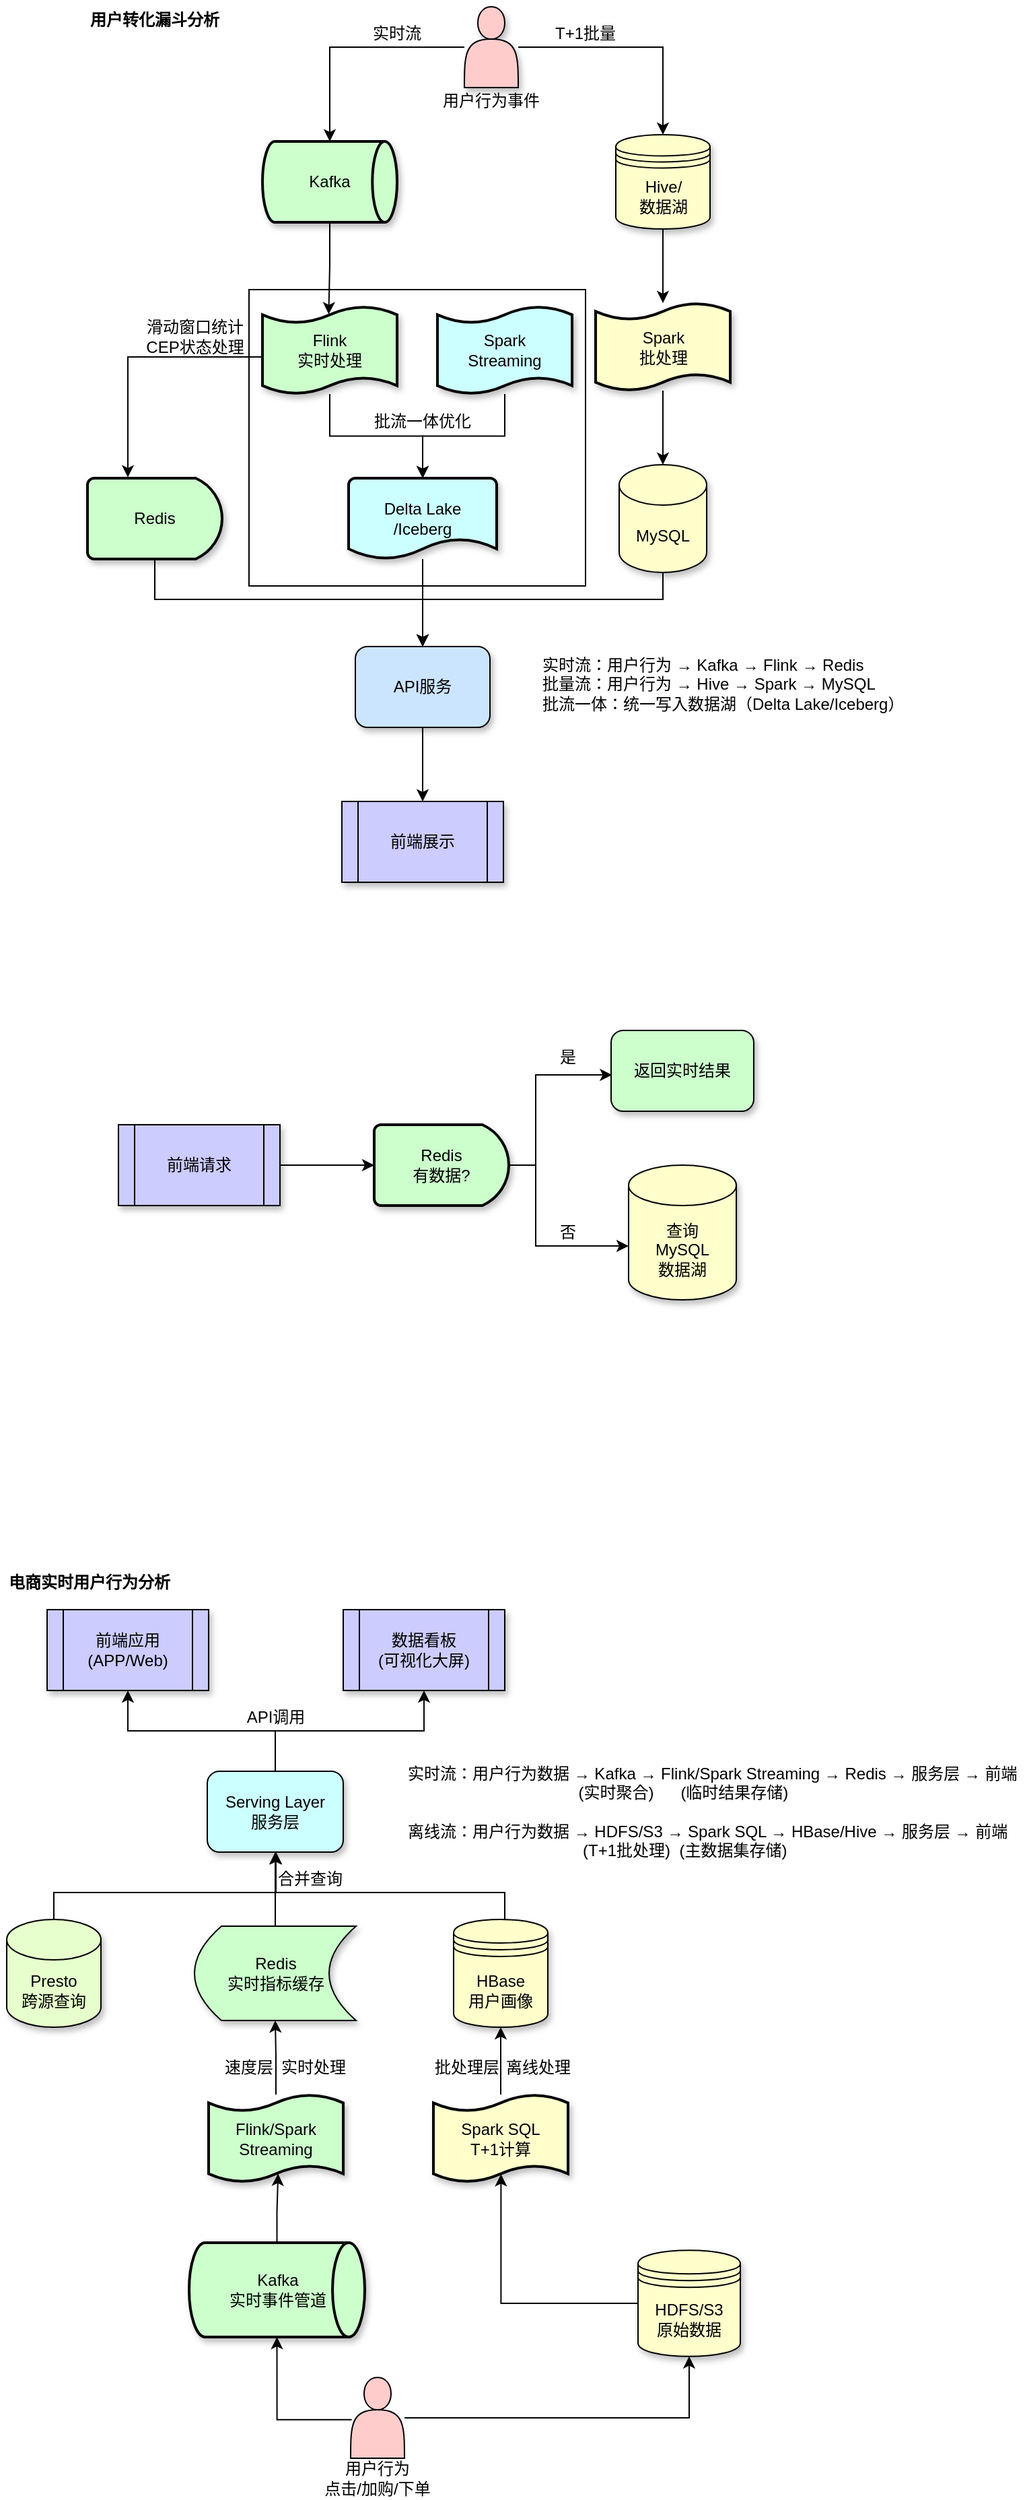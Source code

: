 <mxfile version="28.1.0">
  <diagram name="第 1 页" id="unw2pIpm1u2xaM8AWevN">
    <mxGraphModel dx="1590" dy="773" grid="1" gridSize="10" guides="1" tooltips="1" connect="1" arrows="1" fold="1" page="1" pageScale="1" pageWidth="827" pageHeight="1169" math="0" shadow="0">
      <root>
        <mxCell id="0" />
        <mxCell id="1" parent="0" />
        <mxCell id="EotSLe7ySS3_-DJEFnJH-34" value="" style="group" parent="1" vertex="1" connectable="0">
          <mxGeometry x="123" y="850" width="472" height="200" as="geometry" />
        </mxCell>
        <mxCell id="BVc5Ka0B3RSAzYxD8DZn-49" value="前端请求" style="shape=process;whiteSpace=wrap;html=1;backgroundOutline=1;fillColor=#CCCCFF;shadow=1;" parent="EotSLe7ySS3_-DJEFnJH-34" vertex="1">
          <mxGeometry y="70" width="120" height="60" as="geometry" />
        </mxCell>
        <mxCell id="BVc5Ka0B3RSAzYxD8DZn-50" value="&lt;span style=&quot;text-wrap: nowrap;&quot;&gt;Redis&lt;br&gt;有数据?&lt;/span&gt;" style="strokeWidth=2;html=1;shape=mxgraph.flowchart.delay;whiteSpace=wrap;fillColor=#CCFFCC;shadow=1;" parent="EotSLe7ySS3_-DJEFnJH-34" vertex="1">
          <mxGeometry x="190" y="70" width="100" height="60" as="geometry" />
        </mxCell>
        <mxCell id="BVc5Ka0B3RSAzYxD8DZn-51" value="返回实时结果" style="rounded=1;whiteSpace=wrap;html=1;fillColor=#CCFFCC;shadow=1;" parent="EotSLe7ySS3_-DJEFnJH-34" vertex="1">
          <mxGeometry x="366" width="106" height="60" as="geometry" />
        </mxCell>
        <mxCell id="BVc5Ka0B3RSAzYxD8DZn-52" value="查询&lt;br&gt;MySQL&lt;br&gt;数据湖" style="shape=cylinder3;whiteSpace=wrap;html=1;boundedLbl=1;backgroundOutline=1;size=15;align=center;fillColor=#FFFFCC;shadow=1;" parent="EotSLe7ySS3_-DJEFnJH-34" vertex="1">
          <mxGeometry x="379" y="100" width="80" height="100" as="geometry" />
        </mxCell>
        <mxCell id="BVc5Ka0B3RSAzYxD8DZn-53" style="edgeStyle=orthogonalEdgeStyle;rounded=0;orthogonalLoop=1;jettySize=auto;html=1;entryX=0;entryY=0.5;entryDx=0;entryDy=0;entryPerimeter=0;" parent="EotSLe7ySS3_-DJEFnJH-34" source="BVc5Ka0B3RSAzYxD8DZn-49" target="BVc5Ka0B3RSAzYxD8DZn-50" edge="1">
          <mxGeometry relative="1" as="geometry" />
        </mxCell>
        <mxCell id="BVc5Ka0B3RSAzYxD8DZn-54" style="edgeStyle=orthogonalEdgeStyle;rounded=0;orthogonalLoop=1;jettySize=auto;html=1;entryX=0.007;entryY=0.557;entryDx=0;entryDy=0;entryPerimeter=0;" parent="EotSLe7ySS3_-DJEFnJH-34" source="BVc5Ka0B3RSAzYxD8DZn-50" target="BVc5Ka0B3RSAzYxD8DZn-51" edge="1">
          <mxGeometry relative="1" as="geometry">
            <Array as="points">
              <mxPoint x="310" y="100" />
              <mxPoint x="310" y="33" />
              <mxPoint x="367" y="33" />
            </Array>
          </mxGeometry>
        </mxCell>
        <mxCell id="BVc5Ka0B3RSAzYxD8DZn-55" style="edgeStyle=orthogonalEdgeStyle;rounded=0;orthogonalLoop=1;jettySize=auto;html=1;" parent="EotSLe7ySS3_-DJEFnJH-34" source="BVc5Ka0B3RSAzYxD8DZn-50" edge="1">
          <mxGeometry relative="1" as="geometry">
            <mxPoint x="379" y="160" as="targetPoint" />
            <Array as="points">
              <mxPoint x="310" y="100" />
              <mxPoint x="310" y="160" />
            </Array>
          </mxGeometry>
        </mxCell>
        <mxCell id="BVc5Ka0B3RSAzYxD8DZn-56" value="是" style="text;strokeColor=none;align=center;fillColor=none;html=1;verticalAlign=middle;whiteSpace=wrap;rounded=0;" parent="EotSLe7ySS3_-DJEFnJH-34" vertex="1">
          <mxGeometry x="324" y="10" width="20" height="20" as="geometry" />
        </mxCell>
        <mxCell id="BVc5Ka0B3RSAzYxD8DZn-58" value="否" style="text;strokeColor=none;align=center;fillColor=none;html=1;verticalAlign=middle;whiteSpace=wrap;rounded=0;" parent="EotSLe7ySS3_-DJEFnJH-34" vertex="1">
          <mxGeometry x="324" y="140" width="20" height="20" as="geometry" />
        </mxCell>
        <mxCell id="vbh9-TAx73HxG_0SsgGQ-29" value="HDFS/S3&lt;br&gt;原始数据" style="shape=datastore;whiteSpace=wrap;html=1;fillColor=#FFFFCC;shadow=1;" vertex="1" parent="1">
          <mxGeometry x="509" y="1755.62" width="76" height="78.75" as="geometry" />
        </mxCell>
        <mxCell id="vbh9-TAx73HxG_0SsgGQ-66" value="" style="group" vertex="1" connectable="0" parent="1">
          <mxGeometry x="40" y="1250" width="755.5" height="690" as="geometry" />
        </mxCell>
        <mxCell id="vbh9-TAx73HxG_0SsgGQ-3" value="前端应用&lt;br&gt;(APP/Web)" style="shape=process;whiteSpace=wrap;html=1;backgroundOutline=1;fillColor=#CCCCFF;shadow=1;" vertex="1" parent="vbh9-TAx73HxG_0SsgGQ-66">
          <mxGeometry x="30" y="30" width="120" height="60" as="geometry" />
        </mxCell>
        <mxCell id="vbh9-TAx73HxG_0SsgGQ-4" value="数据看板&lt;br&gt;(可视化大屏)" style="shape=process;whiteSpace=wrap;html=1;backgroundOutline=1;fillColor=#CCCCFF;shadow=1;" vertex="1" parent="vbh9-TAx73HxG_0SsgGQ-66">
          <mxGeometry x="250" y="30" width="120" height="60" as="geometry" />
        </mxCell>
        <mxCell id="vbh9-TAx73HxG_0SsgGQ-63" style="edgeStyle=orthogonalEdgeStyle;rounded=0;orthogonalLoop=1;jettySize=auto;html=1;entryX=0.5;entryY=1;entryDx=0;entryDy=0;" edge="1" parent="vbh9-TAx73HxG_0SsgGQ-66" source="vbh9-TAx73HxG_0SsgGQ-5" target="vbh9-TAx73HxG_0SsgGQ-3">
          <mxGeometry relative="1" as="geometry" />
        </mxCell>
        <mxCell id="vbh9-TAx73HxG_0SsgGQ-64" style="edgeStyle=orthogonalEdgeStyle;rounded=0;orthogonalLoop=1;jettySize=auto;html=1;entryX=0.5;entryY=1;entryDx=0;entryDy=0;" edge="1" parent="vbh9-TAx73HxG_0SsgGQ-66" source="vbh9-TAx73HxG_0SsgGQ-5" target="vbh9-TAx73HxG_0SsgGQ-4">
          <mxGeometry relative="1" as="geometry" />
        </mxCell>
        <mxCell id="vbh9-TAx73HxG_0SsgGQ-5" value="Serving Layer&lt;br&gt;服务层" style="rounded=1;whiteSpace=wrap;html=1;fillColor=#CCFFFF;shadow=1;" vertex="1" parent="vbh9-TAx73HxG_0SsgGQ-66">
          <mxGeometry x="149" y="150" width="101" height="60" as="geometry" />
        </mxCell>
        <mxCell id="vbh9-TAx73HxG_0SsgGQ-7" value="API调用" style="text;strokeColor=none;align=center;fillColor=none;html=1;verticalAlign=middle;whiteSpace=wrap;rounded=0;" vertex="1" parent="vbh9-TAx73HxG_0SsgGQ-66">
          <mxGeometry x="172.5" y="100" width="54" height="20" as="geometry" />
        </mxCell>
        <mxCell id="vbh9-TAx73HxG_0SsgGQ-61" style="edgeStyle=orthogonalEdgeStyle;rounded=0;orthogonalLoop=1;jettySize=auto;html=1;exitX=0.5;exitY=0;exitDx=0;exitDy=0;exitPerimeter=0;" edge="1" parent="vbh9-TAx73HxG_0SsgGQ-66" source="vbh9-TAx73HxG_0SsgGQ-13">
          <mxGeometry relative="1" as="geometry">
            <mxPoint x="200" y="210" as="targetPoint" />
            <Array as="points">
              <mxPoint x="35" y="240" />
              <mxPoint x="200" y="240" />
            </Array>
          </mxGeometry>
        </mxCell>
        <mxCell id="vbh9-TAx73HxG_0SsgGQ-13" value="Presto&lt;br&gt;跨源查询" style="shape=cylinder3;whiteSpace=wrap;html=1;boundedLbl=1;backgroundOutline=1;size=15;fillColor=#E6FFCC;shadow=1;" vertex="1" parent="vbh9-TAx73HxG_0SsgGQ-66">
          <mxGeometry y="260" width="70" height="80" as="geometry" />
        </mxCell>
        <mxCell id="vbh9-TAx73HxG_0SsgGQ-62" style="edgeStyle=orthogonalEdgeStyle;rounded=0;orthogonalLoop=1;jettySize=auto;html=1;exitX=0.543;exitY=0;exitDx=0;exitDy=0;exitPerimeter=0;" edge="1" parent="vbh9-TAx73HxG_0SsgGQ-66" source="vbh9-TAx73HxG_0SsgGQ-15">
          <mxGeometry relative="1" as="geometry">
            <mxPoint x="200" y="210.0" as="targetPoint" />
            <Array as="points">
              <mxPoint x="370" y="240" />
              <mxPoint x="200" y="240" />
            </Array>
          </mxGeometry>
        </mxCell>
        <mxCell id="vbh9-TAx73HxG_0SsgGQ-15" value="HBase&lt;br&gt;用户画像" style="shape=datastore;whiteSpace=wrap;html=1;fillColor=#FFFFCC;shadow=1;" vertex="1" parent="vbh9-TAx73HxG_0SsgGQ-66">
          <mxGeometry x="332" y="260" width="70" height="80" as="geometry" />
        </mxCell>
        <mxCell id="vbh9-TAx73HxG_0SsgGQ-60" style="edgeStyle=orthogonalEdgeStyle;rounded=0;orthogonalLoop=1;jettySize=auto;html=1;entryX=0.5;entryY=1;entryDx=0;entryDy=0;" edge="1" parent="vbh9-TAx73HxG_0SsgGQ-66" source="vbh9-TAx73HxG_0SsgGQ-16" target="vbh9-TAx73HxG_0SsgGQ-5">
          <mxGeometry relative="1" as="geometry">
            <Array as="points">
              <mxPoint x="200" y="230" />
              <mxPoint x="200" y="230" />
            </Array>
          </mxGeometry>
        </mxCell>
        <mxCell id="vbh9-TAx73HxG_0SsgGQ-16" value="&lt;span style=&quot;text-wrap: nowrap;&quot;&gt;Redis&lt;/span&gt;&lt;br style=&quot;text-wrap: nowrap;&quot;&gt;&lt;span style=&quot;text-wrap: nowrap;&quot;&gt;实时指标缓存&lt;/span&gt;" style="shape=dataStorage;whiteSpace=wrap;html=1;fixedSize=1;fillColor=#CCFFCC;shadow=1;" vertex="1" parent="vbh9-TAx73HxG_0SsgGQ-66">
          <mxGeometry x="139.5" y="265" width="120" height="70" as="geometry" />
        </mxCell>
        <mxCell id="vbh9-TAx73HxG_0SsgGQ-21" value="合并查询" style="text;strokeColor=none;align=center;fillColor=none;html=1;verticalAlign=middle;whiteSpace=wrap;rounded=0;" vertex="1" parent="vbh9-TAx73HxG_0SsgGQ-66">
          <mxGeometry x="199.5" y="220" width="50.5" height="20" as="geometry" />
        </mxCell>
        <mxCell id="vbh9-TAx73HxG_0SsgGQ-51" style="edgeStyle=orthogonalEdgeStyle;rounded=0;orthogonalLoop=1;jettySize=auto;html=1;entryX=0.5;entryY=1;entryDx=0;entryDy=0;" edge="1" parent="vbh9-TAx73HxG_0SsgGQ-66" source="vbh9-TAx73HxG_0SsgGQ-22" target="vbh9-TAx73HxG_0SsgGQ-16">
          <mxGeometry relative="1" as="geometry" />
        </mxCell>
        <mxCell id="vbh9-TAx73HxG_0SsgGQ-22" value="Flink/Spark&lt;br&gt;Streaming" style="shape=tape;whiteSpace=wrap;html=1;strokeWidth=2;size=0.19;fillColor=#CCFFCC;shadow=1;" vertex="1" parent="vbh9-TAx73HxG_0SsgGQ-66">
          <mxGeometry x="150" y="390" width="100" height="65" as="geometry" />
        </mxCell>
        <mxCell id="vbh9-TAx73HxG_0SsgGQ-52" style="edgeStyle=orthogonalEdgeStyle;rounded=0;orthogonalLoop=1;jettySize=auto;html=1;entryX=0.5;entryY=1;entryDx=0;entryDy=0;" edge="1" parent="vbh9-TAx73HxG_0SsgGQ-66" source="vbh9-TAx73HxG_0SsgGQ-23" target="vbh9-TAx73HxG_0SsgGQ-15">
          <mxGeometry relative="1" as="geometry" />
        </mxCell>
        <mxCell id="vbh9-TAx73HxG_0SsgGQ-23" value="Spark SQL&lt;br&gt;T+1计算" style="shape=tape;whiteSpace=wrap;html=1;strokeWidth=2;size=0.19;fillColor=#FFFFCC;shadow=1;" vertex="1" parent="vbh9-TAx73HxG_0SsgGQ-66">
          <mxGeometry x="317" y="390" width="100" height="65" as="geometry" />
        </mxCell>
        <mxCell id="vbh9-TAx73HxG_0SsgGQ-25" value="实时处理" style="text;strokeColor=none;align=center;fillColor=none;html=1;verticalAlign=middle;whiteSpace=wrap;rounded=0;" vertex="1" parent="vbh9-TAx73HxG_0SsgGQ-66">
          <mxGeometry x="199.5" y="360" width="56" height="20" as="geometry" />
        </mxCell>
        <mxCell id="vbh9-TAx73HxG_0SsgGQ-27" value="离线处理" style="text;strokeColor=none;align=center;fillColor=none;html=1;verticalAlign=middle;whiteSpace=wrap;rounded=0;" vertex="1" parent="vbh9-TAx73HxG_0SsgGQ-66">
          <mxGeometry x="370" y="360" width="50" height="20" as="geometry" />
        </mxCell>
        <mxCell id="vbh9-TAx73HxG_0SsgGQ-28" value="Kafka&lt;br&gt;实时事件管道" style="strokeWidth=2;html=1;shape=mxgraph.flowchart.direct_data;whiteSpace=wrap;fillColor=#CCFFCC;shadow=1;" vertex="1" parent="vbh9-TAx73HxG_0SsgGQ-66">
          <mxGeometry x="135.5" y="500" width="130.5" height="70" as="geometry" />
        </mxCell>
        <mxCell id="vbh9-TAx73HxG_0SsgGQ-45" style="edgeStyle=orthogonalEdgeStyle;rounded=0;orthogonalLoop=1;jettySize=auto;html=1;entryX=0.5;entryY=1;entryDx=0;entryDy=0;" edge="1" parent="vbh9-TAx73HxG_0SsgGQ-66" source="vbh9-TAx73HxG_0SsgGQ-32" target="vbh9-TAx73HxG_0SsgGQ-29">
          <mxGeometry relative="1" as="geometry" />
        </mxCell>
        <mxCell id="vbh9-TAx73HxG_0SsgGQ-32" value="" style="shape=actor;whiteSpace=wrap;html=1;fillColor=#FFCCCC;" vertex="1" parent="vbh9-TAx73HxG_0SsgGQ-66">
          <mxGeometry x="255.5" y="600" width="40" height="60" as="geometry" />
        </mxCell>
        <mxCell id="vbh9-TAx73HxG_0SsgGQ-37" value="用户行为&lt;br&gt;点击/加购/下单" style="text;strokeColor=none;align=center;fillColor=none;html=1;verticalAlign=middle;whiteSpace=wrap;rounded=0;" vertex="1" parent="vbh9-TAx73HxG_0SsgGQ-66">
          <mxGeometry x="230.25" y="660" width="90.5" height="30" as="geometry" />
        </mxCell>
        <mxCell id="vbh9-TAx73HxG_0SsgGQ-38" value="&lt;div&gt;实时流：&lt;span style=&quot;background-color: transparent;&quot;&gt;用户行为数据 → Kafka → Flink/Spark Streaming → Redis → 服务层 → 前端&lt;/span&gt;&lt;/div&gt;&lt;div&gt;&amp;nbsp; &amp;nbsp; &amp;nbsp; &amp;nbsp; &amp;nbsp; &amp;nbsp; &amp;nbsp; &amp;nbsp; &amp;nbsp; &amp;nbsp; &amp;nbsp; &amp;nbsp; &amp;nbsp; &amp;nbsp; &amp;nbsp; &amp;nbsp; &amp;nbsp; &amp;nbsp; &amp;nbsp; (实时聚合)&amp;nbsp; &amp;nbsp; &amp;nbsp; (临时结果存储)&lt;/div&gt;&lt;div&gt;&lt;br&gt;&lt;/div&gt;&lt;div&gt;&lt;div&gt;离线流：&lt;span style=&quot;background-color: transparent;&quot;&gt;用户行为数据 → HDFS/S3 → Spark SQL → HBase/Hive → 服务层 → 前端&lt;/span&gt;&lt;/div&gt;&lt;div&gt;&amp;nbsp; &amp;nbsp; &amp;nbsp; &amp;nbsp; &amp;nbsp; &amp;nbsp; &amp;nbsp; &amp;nbsp; &amp;nbsp; &amp;nbsp; &amp;nbsp; &amp;nbsp; &amp;nbsp; &amp;nbsp; &amp;nbsp; &amp;nbsp; &amp;nbsp; &amp;nbsp; &amp;nbsp; &amp;nbsp;(T+1批处理)&amp;nbsp; (主数据集存储)&lt;/div&gt;&lt;/div&gt;" style="text;strokeColor=none;align=left;fillColor=none;html=1;verticalAlign=middle;whiteSpace=wrap;rounded=0;" vertex="1" parent="vbh9-TAx73HxG_0SsgGQ-66">
          <mxGeometry x="295.5" y="140" width="460" height="80" as="geometry" />
        </mxCell>
        <mxCell id="vbh9-TAx73HxG_0SsgGQ-39" value="速度层" style="text;strokeColor=none;align=center;fillColor=none;html=1;verticalAlign=middle;whiteSpace=wrap;rounded=0;" vertex="1" parent="vbh9-TAx73HxG_0SsgGQ-66">
          <mxGeometry x="159.5" y="362.5" width="40" height="15" as="geometry" />
        </mxCell>
        <mxCell id="vbh9-TAx73HxG_0SsgGQ-40" value="批处理层" style="text;strokeColor=none;align=center;fillColor=none;html=1;verticalAlign=middle;whiteSpace=wrap;rounded=0;" vertex="1" parent="vbh9-TAx73HxG_0SsgGQ-66">
          <mxGeometry x="317" y="360" width="50" height="20" as="geometry" />
        </mxCell>
        <mxCell id="vbh9-TAx73HxG_0SsgGQ-44" style="edgeStyle=orthogonalEdgeStyle;rounded=0;orthogonalLoop=1;jettySize=auto;html=1;entryX=0.5;entryY=1;entryDx=0;entryDy=0;entryPerimeter=0;exitX=0.021;exitY=0.523;exitDx=0;exitDy=0;exitPerimeter=0;" edge="1" parent="vbh9-TAx73HxG_0SsgGQ-66" source="vbh9-TAx73HxG_0SsgGQ-32" target="vbh9-TAx73HxG_0SsgGQ-28">
          <mxGeometry relative="1" as="geometry" />
        </mxCell>
        <mxCell id="vbh9-TAx73HxG_0SsgGQ-48" style="edgeStyle=orthogonalEdgeStyle;rounded=0;orthogonalLoop=1;jettySize=auto;html=1;entryX=0.516;entryY=0.904;entryDx=0;entryDy=0;entryPerimeter=0;" edge="1" parent="vbh9-TAx73HxG_0SsgGQ-66" source="vbh9-TAx73HxG_0SsgGQ-28" target="vbh9-TAx73HxG_0SsgGQ-22">
          <mxGeometry relative="1" as="geometry" />
        </mxCell>
        <mxCell id="vbh9-TAx73HxG_0SsgGQ-49" style="edgeStyle=orthogonalEdgeStyle;rounded=0;orthogonalLoop=1;jettySize=auto;html=1;entryX=0.502;entryY=0.91;entryDx=0;entryDy=0;entryPerimeter=0;" edge="1" parent="vbh9-TAx73HxG_0SsgGQ-66" source="vbh9-TAx73HxG_0SsgGQ-29" target="vbh9-TAx73HxG_0SsgGQ-23">
          <mxGeometry relative="1" as="geometry" />
        </mxCell>
        <mxCell id="vbh9-TAx73HxG_0SsgGQ-65" value="&lt;b style=&quot;&quot;&gt;电商实时用户行为分析&lt;/b&gt;" style="text;strokeColor=none;align=center;fillColor=none;html=1;verticalAlign=middle;whiteSpace=wrap;rounded=0;" vertex="1" parent="vbh9-TAx73HxG_0SsgGQ-66">
          <mxGeometry width="123" height="20" as="geometry" />
        </mxCell>
        <mxCell id="vbh9-TAx73HxG_0SsgGQ-72" value="" style="group" vertex="1" connectable="0" parent="1">
          <mxGeometry x="100" y="90" width="616" height="650" as="geometry" />
        </mxCell>
        <mxCell id="BVc5Ka0B3RSAzYxD8DZn-48" value="&lt;div&gt;实时流：用户行为 → Kafka → Flink → Redis&lt;/div&gt;&lt;div&gt;批量流：用户行为 → Hive → Spark → MySQL&lt;/div&gt;&lt;div&gt;批流一体：统一写入数据湖（Delta Lake/Iceberg）&lt;/div&gt;" style="text;strokeColor=none;align=left;fillColor=none;html=1;verticalAlign=middle;whiteSpace=wrap;rounded=0;" parent="vbh9-TAx73HxG_0SsgGQ-72" vertex="1">
          <mxGeometry x="336" y="480" width="280" height="45" as="geometry" />
        </mxCell>
        <mxCell id="EotSLe7ySS3_-DJEFnJH-35" value="&lt;b&gt;用户转化漏斗分析&lt;/b&gt;" style="text;strokeColor=none;align=center;fillColor=none;html=1;verticalAlign=middle;whiteSpace=wrap;rounded=0;" parent="vbh9-TAx73HxG_0SsgGQ-72" vertex="1">
          <mxGeometry width="100" height="20" as="geometry" />
        </mxCell>
        <mxCell id="BVc5Ka0B3RSAzYxD8DZn-46" value="" style="rounded=0;whiteSpace=wrap;html=1;" parent="vbh9-TAx73HxG_0SsgGQ-72" vertex="1">
          <mxGeometry x="120" y="210" width="250" height="220" as="geometry" />
        </mxCell>
        <mxCell id="BVc5Ka0B3RSAzYxD8DZn-14" style="edgeStyle=orthogonalEdgeStyle;rounded=0;orthogonalLoop=1;jettySize=auto;html=1;" parent="vbh9-TAx73HxG_0SsgGQ-72" source="BVc5Ka0B3RSAzYxD8DZn-1" target="BVc5Ka0B3RSAzYxD8DZn-2" edge="1">
          <mxGeometry relative="1" as="geometry" />
        </mxCell>
        <mxCell id="BVc5Ka0B3RSAzYxD8DZn-15" style="edgeStyle=orthogonalEdgeStyle;rounded=0;orthogonalLoop=1;jettySize=auto;html=1;entryX=0.5;entryY=0;entryDx=0;entryDy=0;" parent="vbh9-TAx73HxG_0SsgGQ-72" source="BVc5Ka0B3RSAzYxD8DZn-1" target="BVc5Ka0B3RSAzYxD8DZn-3" edge="1">
          <mxGeometry relative="1" as="geometry" />
        </mxCell>
        <mxCell id="BVc5Ka0B3RSAzYxD8DZn-1" value="" style="shape=actor;whiteSpace=wrap;html=1;fillColor=#FFCCCC;shadow=1;" parent="vbh9-TAx73HxG_0SsgGQ-72" vertex="1">
          <mxGeometry x="280" width="40" height="60" as="geometry" />
        </mxCell>
        <mxCell id="BVc5Ka0B3RSAzYxD8DZn-2" value="Kafka" style="strokeWidth=2;html=1;shape=mxgraph.flowchart.direct_data;whiteSpace=wrap;shadow=1;fillColor=#CCFFCC;" parent="vbh9-TAx73HxG_0SsgGQ-72" vertex="1">
          <mxGeometry x="130" y="100" width="100" height="60" as="geometry" />
        </mxCell>
        <mxCell id="BVc5Ka0B3RSAzYxD8DZn-18" style="edgeStyle=orthogonalEdgeStyle;rounded=0;orthogonalLoop=1;jettySize=auto;html=1;" parent="vbh9-TAx73HxG_0SsgGQ-72" source="BVc5Ka0B3RSAzYxD8DZn-3" target="BVc5Ka0B3RSAzYxD8DZn-12" edge="1">
          <mxGeometry relative="1" as="geometry" />
        </mxCell>
        <mxCell id="BVc5Ka0B3RSAzYxD8DZn-3" value="Hive/&lt;div&gt;数据湖&lt;/div&gt;" style="shape=datastore;whiteSpace=wrap;html=1;fillColor=#FFFFCC;shadow=1;" parent="vbh9-TAx73HxG_0SsgGQ-72" vertex="1">
          <mxGeometry x="392.5" y="95" width="70" height="70" as="geometry" />
        </mxCell>
        <mxCell id="BVc5Ka0B3RSAzYxD8DZn-6" value="Spark&lt;br&gt;Streaming" style="shape=tape;whiteSpace=wrap;html=1;strokeWidth=2;size=0.19;fillColor=#CCFFFF;shadow=1;" parent="vbh9-TAx73HxG_0SsgGQ-72" vertex="1">
          <mxGeometry x="260" y="222.5" width="100" height="65" as="geometry" />
        </mxCell>
        <mxCell id="BVc5Ka0B3RSAzYxD8DZn-7" value="&lt;span style=&quot;text-wrap: nowrap;&quot;&gt;Flink&lt;br&gt;实时处理&lt;/span&gt;" style="shape=tape;whiteSpace=wrap;html=1;strokeWidth=2;size=0.19;fillColor=#CCFFCC;shadow=1;" parent="vbh9-TAx73HxG_0SsgGQ-72" vertex="1">
          <mxGeometry x="130" y="222.5" width="100" height="65" as="geometry" />
        </mxCell>
        <mxCell id="BVc5Ka0B3RSAzYxD8DZn-8" value="Delta Lake&lt;br&gt;/Iceberg" style="strokeWidth=2;html=1;shape=mxgraph.flowchart.document2;whiteSpace=wrap;size=0.25;fillColor=#CCFFFF;shadow=1;" parent="vbh9-TAx73HxG_0SsgGQ-72" vertex="1">
          <mxGeometry x="194" y="350" width="110" height="60" as="geometry" />
        </mxCell>
        <mxCell id="BVc5Ka0B3RSAzYxD8DZn-41" style="edgeStyle=orthogonalEdgeStyle;rounded=0;orthogonalLoop=1;jettySize=auto;html=1;entryX=0.5;entryY=0;entryDx=0;entryDy=0;" parent="vbh9-TAx73HxG_0SsgGQ-72" source="BVc5Ka0B3RSAzYxD8DZn-10" target="BVc5Ka0B3RSAzYxD8DZn-11" edge="1">
          <mxGeometry relative="1" as="geometry" />
        </mxCell>
        <mxCell id="BVc5Ka0B3RSAzYxD8DZn-10" value="API服务" style="rounded=1;whiteSpace=wrap;html=1;fillColor=#CCE5FF;shadow=1;" parent="vbh9-TAx73HxG_0SsgGQ-72" vertex="1">
          <mxGeometry x="199" y="475" width="100" height="60" as="geometry" />
        </mxCell>
        <mxCell id="BVc5Ka0B3RSAzYxD8DZn-11" value="前端展示" style="shape=process;whiteSpace=wrap;html=1;backgroundOutline=1;shadow=1;fillColor=#CCCCFF;" parent="vbh9-TAx73HxG_0SsgGQ-72" vertex="1">
          <mxGeometry x="189" y="590" width="120" height="60" as="geometry" />
        </mxCell>
        <mxCell id="BVc5Ka0B3RSAzYxD8DZn-12" value="Spark&lt;br&gt;批处理" style="shape=tape;whiteSpace=wrap;html=1;strokeWidth=2;size=0.19;fillColor=#FFFFCC;shadow=1;" parent="vbh9-TAx73HxG_0SsgGQ-72" vertex="1">
          <mxGeometry x="377.5" y="220" width="100" height="65" as="geometry" />
        </mxCell>
        <mxCell id="BVc5Ka0B3RSAzYxD8DZn-35" style="edgeStyle=orthogonalEdgeStyle;rounded=0;orthogonalLoop=1;jettySize=auto;html=1;entryX=0.5;entryY=0;entryDx=0;entryDy=0;" parent="vbh9-TAx73HxG_0SsgGQ-72" source="BVc5Ka0B3RSAzYxD8DZn-13" target="BVc5Ka0B3RSAzYxD8DZn-10" edge="1">
          <mxGeometry relative="1" as="geometry">
            <Array as="points">
              <mxPoint x="428" y="440" />
              <mxPoint x="249" y="440" />
            </Array>
          </mxGeometry>
        </mxCell>
        <mxCell id="BVc5Ka0B3RSAzYxD8DZn-13" value="MySQL" style="shape=cylinder3;whiteSpace=wrap;html=1;boundedLbl=1;backgroundOutline=1;size=15;fillColor=#FFFFCC;shadow=1;" parent="vbh9-TAx73HxG_0SsgGQ-72" vertex="1">
          <mxGeometry x="395" y="340" width="65" height="80" as="geometry" />
        </mxCell>
        <mxCell id="BVc5Ka0B3RSAzYxD8DZn-21" style="edgeStyle=orthogonalEdgeStyle;rounded=0;orthogonalLoop=1;jettySize=auto;html=1;entryX=0.5;entryY=0;entryDx=0;entryDy=0;entryPerimeter=0;" parent="vbh9-TAx73HxG_0SsgGQ-72" source="BVc5Ka0B3RSAzYxD8DZn-12" target="BVc5Ka0B3RSAzYxD8DZn-13" edge="1">
          <mxGeometry relative="1" as="geometry" />
        </mxCell>
        <mxCell id="BVc5Ka0B3RSAzYxD8DZn-34" style="edgeStyle=orthogonalEdgeStyle;rounded=0;orthogonalLoop=1;jettySize=auto;html=1;entryX=0.5;entryY=0;entryDx=0;entryDy=0;" parent="vbh9-TAx73HxG_0SsgGQ-72" source="BVc5Ka0B3RSAzYxD8DZn-23" target="BVc5Ka0B3RSAzYxD8DZn-10" edge="1">
          <mxGeometry relative="1" as="geometry">
            <Array as="points">
              <mxPoint x="50" y="440" />
              <mxPoint x="249" y="440" />
            </Array>
          </mxGeometry>
        </mxCell>
        <mxCell id="BVc5Ka0B3RSAzYxD8DZn-23" value="&lt;span style=&quot;text-wrap: nowrap;&quot;&gt;Redis&lt;/span&gt;" style="strokeWidth=2;html=1;shape=mxgraph.flowchart.delay;whiteSpace=wrap;fillColor=#CCFFCC;shadow=1;" parent="vbh9-TAx73HxG_0SsgGQ-72" vertex="1">
          <mxGeometry y="350" width="100" height="60" as="geometry" />
        </mxCell>
        <mxCell id="BVc5Ka0B3RSAzYxD8DZn-24" style="edgeStyle=orthogonalEdgeStyle;rounded=0;orthogonalLoop=1;jettySize=auto;html=1;entryX=0.291;entryY=-0.01;entryDx=0;entryDy=0;entryPerimeter=0;exitX=0;exitY=0.577;exitDx=0;exitDy=0;exitPerimeter=0;" parent="vbh9-TAx73HxG_0SsgGQ-72" source="BVc5Ka0B3RSAzYxD8DZn-7" target="BVc5Ka0B3RSAzYxD8DZn-23" edge="1">
          <mxGeometry relative="1" as="geometry">
            <Array as="points">
              <mxPoint x="30" y="260" />
              <mxPoint x="30" y="349" />
            </Array>
          </mxGeometry>
        </mxCell>
        <mxCell id="BVc5Ka0B3RSAzYxD8DZn-38" style="edgeStyle=orthogonalEdgeStyle;rounded=0;orthogonalLoop=1;jettySize=auto;html=1;entryX=0.5;entryY=0;entryDx=0;entryDy=0;entryPerimeter=0;" parent="vbh9-TAx73HxG_0SsgGQ-72" source="BVc5Ka0B3RSAzYxD8DZn-7" target="BVc5Ka0B3RSAzYxD8DZn-8" edge="1">
          <mxGeometry relative="1" as="geometry" />
        </mxCell>
        <mxCell id="BVc5Ka0B3RSAzYxD8DZn-39" style="edgeStyle=orthogonalEdgeStyle;rounded=0;orthogonalLoop=1;jettySize=auto;html=1;entryX=0.5;entryY=0;entryDx=0;entryDy=0;entryPerimeter=0;" parent="vbh9-TAx73HxG_0SsgGQ-72" source="BVc5Ka0B3RSAzYxD8DZn-6" target="BVc5Ka0B3RSAzYxD8DZn-8" edge="1">
          <mxGeometry relative="1" as="geometry" />
        </mxCell>
        <mxCell id="BVc5Ka0B3RSAzYxD8DZn-40" style="edgeStyle=orthogonalEdgeStyle;rounded=0;orthogonalLoop=1;jettySize=auto;html=1;entryX=0.492;entryY=0.089;entryDx=0;entryDy=0;entryPerimeter=0;" parent="vbh9-TAx73HxG_0SsgGQ-72" source="BVc5Ka0B3RSAzYxD8DZn-2" target="BVc5Ka0B3RSAzYxD8DZn-7" edge="1">
          <mxGeometry relative="1" as="geometry" />
        </mxCell>
        <mxCell id="BVc5Ka0B3RSAzYxD8DZn-42" value="用户行为事件" style="text;strokeColor=none;align=center;fillColor=none;html=1;verticalAlign=middle;whiteSpace=wrap;rounded=0;" parent="vbh9-TAx73HxG_0SsgGQ-72" vertex="1">
          <mxGeometry x="260" y="60" width="80" height="20" as="geometry" />
        </mxCell>
        <mxCell id="BVc5Ka0B3RSAzYxD8DZn-43" value="实时流" style="text;strokeColor=none;align=center;fillColor=none;html=1;verticalAlign=middle;whiteSpace=wrap;rounded=0;" parent="vbh9-TAx73HxG_0SsgGQ-72" vertex="1">
          <mxGeometry x="210" y="10" width="40" height="20" as="geometry" />
        </mxCell>
        <mxCell id="BVc5Ka0B3RSAzYxD8DZn-44" value="T+1批量" style="text;strokeColor=none;align=center;fillColor=none;html=1;verticalAlign=middle;whiteSpace=wrap;rounded=0;" parent="vbh9-TAx73HxG_0SsgGQ-72" vertex="1">
          <mxGeometry x="345" y="10" width="50" height="20" as="geometry" />
        </mxCell>
        <mxCell id="BVc5Ka0B3RSAzYxD8DZn-45" value="滑动窗口统计&lt;br&gt;CEP状态处理" style="text;strokeColor=none;align=center;fillColor=none;html=1;verticalAlign=middle;whiteSpace=wrap;rounded=0;" parent="vbh9-TAx73HxG_0SsgGQ-72" vertex="1">
          <mxGeometry x="40" y="230" width="80" height="30" as="geometry" />
        </mxCell>
        <mxCell id="BVc5Ka0B3RSAzYxD8DZn-47" value="批流一体优化" style="text;strokeColor=none;align=center;fillColor=none;html=1;verticalAlign=middle;whiteSpace=wrap;rounded=0;" parent="vbh9-TAx73HxG_0SsgGQ-72" vertex="1">
          <mxGeometry x="209" y="300" width="80" height="15" as="geometry" />
        </mxCell>
        <mxCell id="BVc5Ka0B3RSAzYxD8DZn-33" style="edgeStyle=orthogonalEdgeStyle;rounded=0;orthogonalLoop=1;jettySize=auto;html=1;entryX=0.5;entryY=0;entryDx=0;entryDy=0;" parent="vbh9-TAx73HxG_0SsgGQ-72" source="BVc5Ka0B3RSAzYxD8DZn-8" target="BVc5Ka0B3RSAzYxD8DZn-10" edge="1">
          <mxGeometry relative="1" as="geometry" />
        </mxCell>
      </root>
    </mxGraphModel>
  </diagram>
</mxfile>
